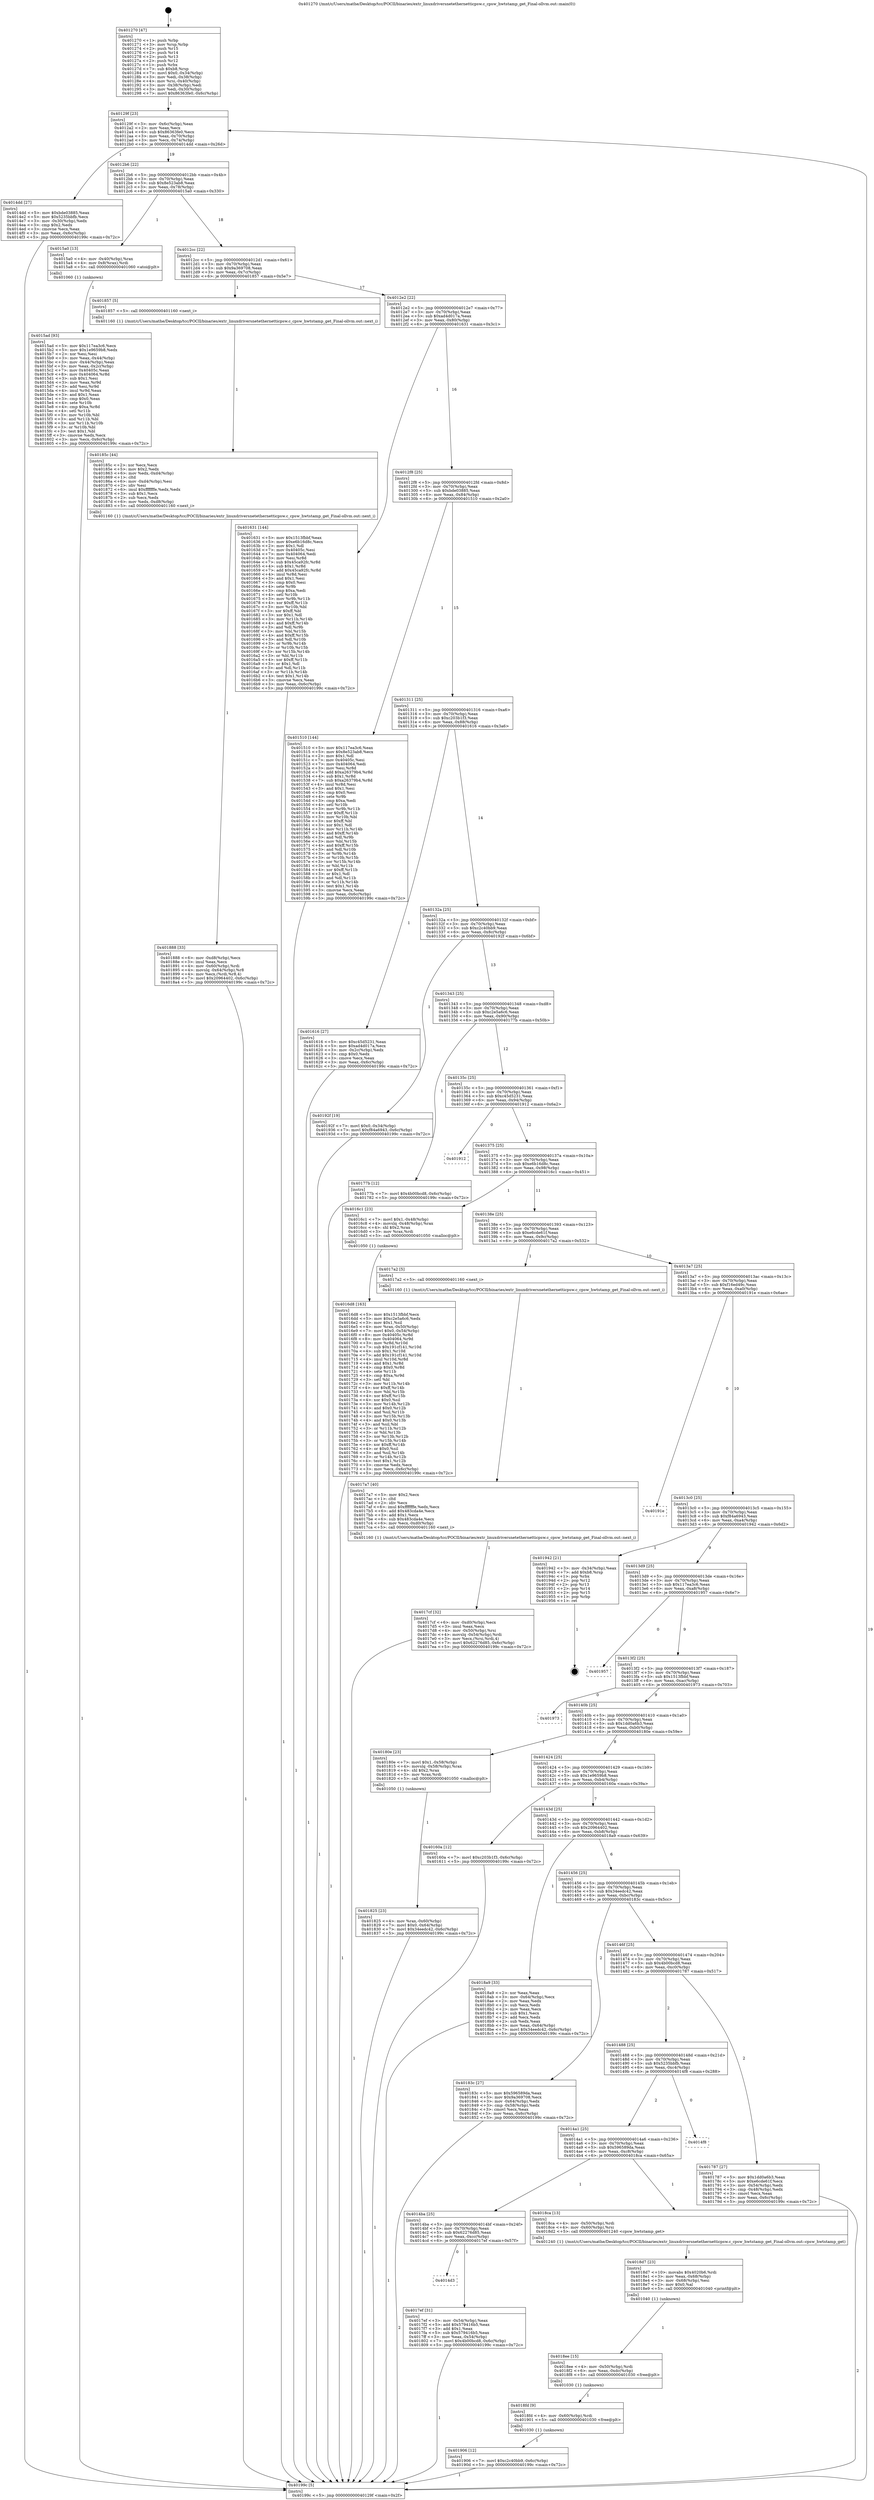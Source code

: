 digraph "0x401270" {
  label = "0x401270 (/mnt/c/Users/mathe/Desktop/tcc/POCII/binaries/extr_linuxdriversnetethernetticpsw.c_cpsw_hwtstamp_get_Final-ollvm.out::main(0))"
  labelloc = "t"
  node[shape=record]

  Entry [label="",width=0.3,height=0.3,shape=circle,fillcolor=black,style=filled]
  "0x40129f" [label="{
     0x40129f [23]\l
     | [instrs]\l
     &nbsp;&nbsp;0x40129f \<+3\>: mov -0x6c(%rbp),%eax\l
     &nbsp;&nbsp;0x4012a2 \<+2\>: mov %eax,%ecx\l
     &nbsp;&nbsp;0x4012a4 \<+6\>: sub $0x86363fe0,%ecx\l
     &nbsp;&nbsp;0x4012aa \<+3\>: mov %eax,-0x70(%rbp)\l
     &nbsp;&nbsp;0x4012ad \<+3\>: mov %ecx,-0x74(%rbp)\l
     &nbsp;&nbsp;0x4012b0 \<+6\>: je 00000000004014dd \<main+0x26d\>\l
  }"]
  "0x4014dd" [label="{
     0x4014dd [27]\l
     | [instrs]\l
     &nbsp;&nbsp;0x4014dd \<+5\>: mov $0xbde03885,%eax\l
     &nbsp;&nbsp;0x4014e2 \<+5\>: mov $0x5235bbfb,%ecx\l
     &nbsp;&nbsp;0x4014e7 \<+3\>: mov -0x30(%rbp),%edx\l
     &nbsp;&nbsp;0x4014ea \<+3\>: cmp $0x2,%edx\l
     &nbsp;&nbsp;0x4014ed \<+3\>: cmovne %ecx,%eax\l
     &nbsp;&nbsp;0x4014f0 \<+3\>: mov %eax,-0x6c(%rbp)\l
     &nbsp;&nbsp;0x4014f3 \<+5\>: jmp 000000000040199c \<main+0x72c\>\l
  }"]
  "0x4012b6" [label="{
     0x4012b6 [22]\l
     | [instrs]\l
     &nbsp;&nbsp;0x4012b6 \<+5\>: jmp 00000000004012bb \<main+0x4b\>\l
     &nbsp;&nbsp;0x4012bb \<+3\>: mov -0x70(%rbp),%eax\l
     &nbsp;&nbsp;0x4012be \<+5\>: sub $0x8e523ab8,%eax\l
     &nbsp;&nbsp;0x4012c3 \<+3\>: mov %eax,-0x78(%rbp)\l
     &nbsp;&nbsp;0x4012c6 \<+6\>: je 00000000004015a0 \<main+0x330\>\l
  }"]
  "0x40199c" [label="{
     0x40199c [5]\l
     | [instrs]\l
     &nbsp;&nbsp;0x40199c \<+5\>: jmp 000000000040129f \<main+0x2f\>\l
  }"]
  "0x401270" [label="{
     0x401270 [47]\l
     | [instrs]\l
     &nbsp;&nbsp;0x401270 \<+1\>: push %rbp\l
     &nbsp;&nbsp;0x401271 \<+3\>: mov %rsp,%rbp\l
     &nbsp;&nbsp;0x401274 \<+2\>: push %r15\l
     &nbsp;&nbsp;0x401276 \<+2\>: push %r14\l
     &nbsp;&nbsp;0x401278 \<+2\>: push %r13\l
     &nbsp;&nbsp;0x40127a \<+2\>: push %r12\l
     &nbsp;&nbsp;0x40127c \<+1\>: push %rbx\l
     &nbsp;&nbsp;0x40127d \<+7\>: sub $0xb8,%rsp\l
     &nbsp;&nbsp;0x401284 \<+7\>: movl $0x0,-0x34(%rbp)\l
     &nbsp;&nbsp;0x40128b \<+3\>: mov %edi,-0x38(%rbp)\l
     &nbsp;&nbsp;0x40128e \<+4\>: mov %rsi,-0x40(%rbp)\l
     &nbsp;&nbsp;0x401292 \<+3\>: mov -0x38(%rbp),%edi\l
     &nbsp;&nbsp;0x401295 \<+3\>: mov %edi,-0x30(%rbp)\l
     &nbsp;&nbsp;0x401298 \<+7\>: movl $0x86363fe0,-0x6c(%rbp)\l
  }"]
  Exit [label="",width=0.3,height=0.3,shape=circle,fillcolor=black,style=filled,peripheries=2]
  "0x4015a0" [label="{
     0x4015a0 [13]\l
     | [instrs]\l
     &nbsp;&nbsp;0x4015a0 \<+4\>: mov -0x40(%rbp),%rax\l
     &nbsp;&nbsp;0x4015a4 \<+4\>: mov 0x8(%rax),%rdi\l
     &nbsp;&nbsp;0x4015a8 \<+5\>: call 0000000000401060 \<atoi@plt\>\l
     | [calls]\l
     &nbsp;&nbsp;0x401060 \{1\} (unknown)\l
  }"]
  "0x4012cc" [label="{
     0x4012cc [22]\l
     | [instrs]\l
     &nbsp;&nbsp;0x4012cc \<+5\>: jmp 00000000004012d1 \<main+0x61\>\l
     &nbsp;&nbsp;0x4012d1 \<+3\>: mov -0x70(%rbp),%eax\l
     &nbsp;&nbsp;0x4012d4 \<+5\>: sub $0x9a369708,%eax\l
     &nbsp;&nbsp;0x4012d9 \<+3\>: mov %eax,-0x7c(%rbp)\l
     &nbsp;&nbsp;0x4012dc \<+6\>: je 0000000000401857 \<main+0x5e7\>\l
  }"]
  "0x401906" [label="{
     0x401906 [12]\l
     | [instrs]\l
     &nbsp;&nbsp;0x401906 \<+7\>: movl $0xc2c40bb9,-0x6c(%rbp)\l
     &nbsp;&nbsp;0x40190d \<+5\>: jmp 000000000040199c \<main+0x72c\>\l
  }"]
  "0x401857" [label="{
     0x401857 [5]\l
     | [instrs]\l
     &nbsp;&nbsp;0x401857 \<+5\>: call 0000000000401160 \<next_i\>\l
     | [calls]\l
     &nbsp;&nbsp;0x401160 \{1\} (/mnt/c/Users/mathe/Desktop/tcc/POCII/binaries/extr_linuxdriversnetethernetticpsw.c_cpsw_hwtstamp_get_Final-ollvm.out::next_i)\l
  }"]
  "0x4012e2" [label="{
     0x4012e2 [22]\l
     | [instrs]\l
     &nbsp;&nbsp;0x4012e2 \<+5\>: jmp 00000000004012e7 \<main+0x77\>\l
     &nbsp;&nbsp;0x4012e7 \<+3\>: mov -0x70(%rbp),%eax\l
     &nbsp;&nbsp;0x4012ea \<+5\>: sub $0xad4d017a,%eax\l
     &nbsp;&nbsp;0x4012ef \<+3\>: mov %eax,-0x80(%rbp)\l
     &nbsp;&nbsp;0x4012f2 \<+6\>: je 0000000000401631 \<main+0x3c1\>\l
  }"]
  "0x4018fd" [label="{
     0x4018fd [9]\l
     | [instrs]\l
     &nbsp;&nbsp;0x4018fd \<+4\>: mov -0x60(%rbp),%rdi\l
     &nbsp;&nbsp;0x401901 \<+5\>: call 0000000000401030 \<free@plt\>\l
     | [calls]\l
     &nbsp;&nbsp;0x401030 \{1\} (unknown)\l
  }"]
  "0x401631" [label="{
     0x401631 [144]\l
     | [instrs]\l
     &nbsp;&nbsp;0x401631 \<+5\>: mov $0x1513fbbf,%eax\l
     &nbsp;&nbsp;0x401636 \<+5\>: mov $0xe6b16d8c,%ecx\l
     &nbsp;&nbsp;0x40163b \<+2\>: mov $0x1,%dl\l
     &nbsp;&nbsp;0x40163d \<+7\>: mov 0x40405c,%esi\l
     &nbsp;&nbsp;0x401644 \<+7\>: mov 0x404064,%edi\l
     &nbsp;&nbsp;0x40164b \<+3\>: mov %esi,%r8d\l
     &nbsp;&nbsp;0x40164e \<+7\>: sub $0x45ca92fc,%r8d\l
     &nbsp;&nbsp;0x401655 \<+4\>: sub $0x1,%r8d\l
     &nbsp;&nbsp;0x401659 \<+7\>: add $0x45ca92fc,%r8d\l
     &nbsp;&nbsp;0x401660 \<+4\>: imul %r8d,%esi\l
     &nbsp;&nbsp;0x401664 \<+3\>: and $0x1,%esi\l
     &nbsp;&nbsp;0x401667 \<+3\>: cmp $0x0,%esi\l
     &nbsp;&nbsp;0x40166a \<+4\>: sete %r9b\l
     &nbsp;&nbsp;0x40166e \<+3\>: cmp $0xa,%edi\l
     &nbsp;&nbsp;0x401671 \<+4\>: setl %r10b\l
     &nbsp;&nbsp;0x401675 \<+3\>: mov %r9b,%r11b\l
     &nbsp;&nbsp;0x401678 \<+4\>: xor $0xff,%r11b\l
     &nbsp;&nbsp;0x40167c \<+3\>: mov %r10b,%bl\l
     &nbsp;&nbsp;0x40167f \<+3\>: xor $0xff,%bl\l
     &nbsp;&nbsp;0x401682 \<+3\>: xor $0x1,%dl\l
     &nbsp;&nbsp;0x401685 \<+3\>: mov %r11b,%r14b\l
     &nbsp;&nbsp;0x401688 \<+4\>: and $0xff,%r14b\l
     &nbsp;&nbsp;0x40168c \<+3\>: and %dl,%r9b\l
     &nbsp;&nbsp;0x40168f \<+3\>: mov %bl,%r15b\l
     &nbsp;&nbsp;0x401692 \<+4\>: and $0xff,%r15b\l
     &nbsp;&nbsp;0x401696 \<+3\>: and %dl,%r10b\l
     &nbsp;&nbsp;0x401699 \<+3\>: or %r9b,%r14b\l
     &nbsp;&nbsp;0x40169c \<+3\>: or %r10b,%r15b\l
     &nbsp;&nbsp;0x40169f \<+3\>: xor %r15b,%r14b\l
     &nbsp;&nbsp;0x4016a2 \<+3\>: or %bl,%r11b\l
     &nbsp;&nbsp;0x4016a5 \<+4\>: xor $0xff,%r11b\l
     &nbsp;&nbsp;0x4016a9 \<+3\>: or $0x1,%dl\l
     &nbsp;&nbsp;0x4016ac \<+3\>: and %dl,%r11b\l
     &nbsp;&nbsp;0x4016af \<+3\>: or %r11b,%r14b\l
     &nbsp;&nbsp;0x4016b2 \<+4\>: test $0x1,%r14b\l
     &nbsp;&nbsp;0x4016b6 \<+3\>: cmovne %ecx,%eax\l
     &nbsp;&nbsp;0x4016b9 \<+3\>: mov %eax,-0x6c(%rbp)\l
     &nbsp;&nbsp;0x4016bc \<+5\>: jmp 000000000040199c \<main+0x72c\>\l
  }"]
  "0x4012f8" [label="{
     0x4012f8 [25]\l
     | [instrs]\l
     &nbsp;&nbsp;0x4012f8 \<+5\>: jmp 00000000004012fd \<main+0x8d\>\l
     &nbsp;&nbsp;0x4012fd \<+3\>: mov -0x70(%rbp),%eax\l
     &nbsp;&nbsp;0x401300 \<+5\>: sub $0xbde03885,%eax\l
     &nbsp;&nbsp;0x401305 \<+6\>: mov %eax,-0x84(%rbp)\l
     &nbsp;&nbsp;0x40130b \<+6\>: je 0000000000401510 \<main+0x2a0\>\l
  }"]
  "0x4018ee" [label="{
     0x4018ee [15]\l
     | [instrs]\l
     &nbsp;&nbsp;0x4018ee \<+4\>: mov -0x50(%rbp),%rdi\l
     &nbsp;&nbsp;0x4018f2 \<+6\>: mov %eax,-0xdc(%rbp)\l
     &nbsp;&nbsp;0x4018f8 \<+5\>: call 0000000000401030 \<free@plt\>\l
     | [calls]\l
     &nbsp;&nbsp;0x401030 \{1\} (unknown)\l
  }"]
  "0x401510" [label="{
     0x401510 [144]\l
     | [instrs]\l
     &nbsp;&nbsp;0x401510 \<+5\>: mov $0x117ea3c6,%eax\l
     &nbsp;&nbsp;0x401515 \<+5\>: mov $0x8e523ab8,%ecx\l
     &nbsp;&nbsp;0x40151a \<+2\>: mov $0x1,%dl\l
     &nbsp;&nbsp;0x40151c \<+7\>: mov 0x40405c,%esi\l
     &nbsp;&nbsp;0x401523 \<+7\>: mov 0x404064,%edi\l
     &nbsp;&nbsp;0x40152a \<+3\>: mov %esi,%r8d\l
     &nbsp;&nbsp;0x40152d \<+7\>: add $0xa26379b4,%r8d\l
     &nbsp;&nbsp;0x401534 \<+4\>: sub $0x1,%r8d\l
     &nbsp;&nbsp;0x401538 \<+7\>: sub $0xa26379b4,%r8d\l
     &nbsp;&nbsp;0x40153f \<+4\>: imul %r8d,%esi\l
     &nbsp;&nbsp;0x401543 \<+3\>: and $0x1,%esi\l
     &nbsp;&nbsp;0x401546 \<+3\>: cmp $0x0,%esi\l
     &nbsp;&nbsp;0x401549 \<+4\>: sete %r9b\l
     &nbsp;&nbsp;0x40154d \<+3\>: cmp $0xa,%edi\l
     &nbsp;&nbsp;0x401550 \<+4\>: setl %r10b\l
     &nbsp;&nbsp;0x401554 \<+3\>: mov %r9b,%r11b\l
     &nbsp;&nbsp;0x401557 \<+4\>: xor $0xff,%r11b\l
     &nbsp;&nbsp;0x40155b \<+3\>: mov %r10b,%bl\l
     &nbsp;&nbsp;0x40155e \<+3\>: xor $0xff,%bl\l
     &nbsp;&nbsp;0x401561 \<+3\>: xor $0x1,%dl\l
     &nbsp;&nbsp;0x401564 \<+3\>: mov %r11b,%r14b\l
     &nbsp;&nbsp;0x401567 \<+4\>: and $0xff,%r14b\l
     &nbsp;&nbsp;0x40156b \<+3\>: and %dl,%r9b\l
     &nbsp;&nbsp;0x40156e \<+3\>: mov %bl,%r15b\l
     &nbsp;&nbsp;0x401571 \<+4\>: and $0xff,%r15b\l
     &nbsp;&nbsp;0x401575 \<+3\>: and %dl,%r10b\l
     &nbsp;&nbsp;0x401578 \<+3\>: or %r9b,%r14b\l
     &nbsp;&nbsp;0x40157b \<+3\>: or %r10b,%r15b\l
     &nbsp;&nbsp;0x40157e \<+3\>: xor %r15b,%r14b\l
     &nbsp;&nbsp;0x401581 \<+3\>: or %bl,%r11b\l
     &nbsp;&nbsp;0x401584 \<+4\>: xor $0xff,%r11b\l
     &nbsp;&nbsp;0x401588 \<+3\>: or $0x1,%dl\l
     &nbsp;&nbsp;0x40158b \<+3\>: and %dl,%r11b\l
     &nbsp;&nbsp;0x40158e \<+3\>: or %r11b,%r14b\l
     &nbsp;&nbsp;0x401591 \<+4\>: test $0x1,%r14b\l
     &nbsp;&nbsp;0x401595 \<+3\>: cmovne %ecx,%eax\l
     &nbsp;&nbsp;0x401598 \<+3\>: mov %eax,-0x6c(%rbp)\l
     &nbsp;&nbsp;0x40159b \<+5\>: jmp 000000000040199c \<main+0x72c\>\l
  }"]
  "0x401311" [label="{
     0x401311 [25]\l
     | [instrs]\l
     &nbsp;&nbsp;0x401311 \<+5\>: jmp 0000000000401316 \<main+0xa6\>\l
     &nbsp;&nbsp;0x401316 \<+3\>: mov -0x70(%rbp),%eax\l
     &nbsp;&nbsp;0x401319 \<+5\>: sub $0xc203b1f3,%eax\l
     &nbsp;&nbsp;0x40131e \<+6\>: mov %eax,-0x88(%rbp)\l
     &nbsp;&nbsp;0x401324 \<+6\>: je 0000000000401616 \<main+0x3a6\>\l
  }"]
  "0x4015ad" [label="{
     0x4015ad [93]\l
     | [instrs]\l
     &nbsp;&nbsp;0x4015ad \<+5\>: mov $0x117ea3c6,%ecx\l
     &nbsp;&nbsp;0x4015b2 \<+5\>: mov $0x1e9659b8,%edx\l
     &nbsp;&nbsp;0x4015b7 \<+2\>: xor %esi,%esi\l
     &nbsp;&nbsp;0x4015b9 \<+3\>: mov %eax,-0x44(%rbp)\l
     &nbsp;&nbsp;0x4015bc \<+3\>: mov -0x44(%rbp),%eax\l
     &nbsp;&nbsp;0x4015bf \<+3\>: mov %eax,-0x2c(%rbp)\l
     &nbsp;&nbsp;0x4015c2 \<+7\>: mov 0x40405c,%eax\l
     &nbsp;&nbsp;0x4015c9 \<+8\>: mov 0x404064,%r8d\l
     &nbsp;&nbsp;0x4015d1 \<+3\>: sub $0x1,%esi\l
     &nbsp;&nbsp;0x4015d4 \<+3\>: mov %eax,%r9d\l
     &nbsp;&nbsp;0x4015d7 \<+3\>: add %esi,%r9d\l
     &nbsp;&nbsp;0x4015da \<+4\>: imul %r9d,%eax\l
     &nbsp;&nbsp;0x4015de \<+3\>: and $0x1,%eax\l
     &nbsp;&nbsp;0x4015e1 \<+3\>: cmp $0x0,%eax\l
     &nbsp;&nbsp;0x4015e4 \<+4\>: sete %r10b\l
     &nbsp;&nbsp;0x4015e8 \<+4\>: cmp $0xa,%r8d\l
     &nbsp;&nbsp;0x4015ec \<+4\>: setl %r11b\l
     &nbsp;&nbsp;0x4015f0 \<+3\>: mov %r10b,%bl\l
     &nbsp;&nbsp;0x4015f3 \<+3\>: and %r11b,%bl\l
     &nbsp;&nbsp;0x4015f6 \<+3\>: xor %r11b,%r10b\l
     &nbsp;&nbsp;0x4015f9 \<+3\>: or %r10b,%bl\l
     &nbsp;&nbsp;0x4015fc \<+3\>: test $0x1,%bl\l
     &nbsp;&nbsp;0x4015ff \<+3\>: cmovne %edx,%ecx\l
     &nbsp;&nbsp;0x401602 \<+3\>: mov %ecx,-0x6c(%rbp)\l
     &nbsp;&nbsp;0x401605 \<+5\>: jmp 000000000040199c \<main+0x72c\>\l
  }"]
  "0x4018d7" [label="{
     0x4018d7 [23]\l
     | [instrs]\l
     &nbsp;&nbsp;0x4018d7 \<+10\>: movabs $0x4020b6,%rdi\l
     &nbsp;&nbsp;0x4018e1 \<+3\>: mov %eax,-0x68(%rbp)\l
     &nbsp;&nbsp;0x4018e4 \<+3\>: mov -0x68(%rbp),%esi\l
     &nbsp;&nbsp;0x4018e7 \<+2\>: mov $0x0,%al\l
     &nbsp;&nbsp;0x4018e9 \<+5\>: call 0000000000401040 \<printf@plt\>\l
     | [calls]\l
     &nbsp;&nbsp;0x401040 \{1\} (unknown)\l
  }"]
  "0x401616" [label="{
     0x401616 [27]\l
     | [instrs]\l
     &nbsp;&nbsp;0x401616 \<+5\>: mov $0xc45d5231,%eax\l
     &nbsp;&nbsp;0x40161b \<+5\>: mov $0xad4d017a,%ecx\l
     &nbsp;&nbsp;0x401620 \<+3\>: mov -0x2c(%rbp),%edx\l
     &nbsp;&nbsp;0x401623 \<+3\>: cmp $0x0,%edx\l
     &nbsp;&nbsp;0x401626 \<+3\>: cmove %ecx,%eax\l
     &nbsp;&nbsp;0x401629 \<+3\>: mov %eax,-0x6c(%rbp)\l
     &nbsp;&nbsp;0x40162c \<+5\>: jmp 000000000040199c \<main+0x72c\>\l
  }"]
  "0x40132a" [label="{
     0x40132a [25]\l
     | [instrs]\l
     &nbsp;&nbsp;0x40132a \<+5\>: jmp 000000000040132f \<main+0xbf\>\l
     &nbsp;&nbsp;0x40132f \<+3\>: mov -0x70(%rbp),%eax\l
     &nbsp;&nbsp;0x401332 \<+5\>: sub $0xc2c40bb9,%eax\l
     &nbsp;&nbsp;0x401337 \<+6\>: mov %eax,-0x8c(%rbp)\l
     &nbsp;&nbsp;0x40133d \<+6\>: je 000000000040192f \<main+0x6bf\>\l
  }"]
  "0x401888" [label="{
     0x401888 [33]\l
     | [instrs]\l
     &nbsp;&nbsp;0x401888 \<+6\>: mov -0xd8(%rbp),%ecx\l
     &nbsp;&nbsp;0x40188e \<+3\>: imul %eax,%ecx\l
     &nbsp;&nbsp;0x401891 \<+4\>: mov -0x60(%rbp),%rdi\l
     &nbsp;&nbsp;0x401895 \<+4\>: movslq -0x64(%rbp),%r8\l
     &nbsp;&nbsp;0x401899 \<+4\>: mov %ecx,(%rdi,%r8,4)\l
     &nbsp;&nbsp;0x40189d \<+7\>: movl $0x20964402,-0x6c(%rbp)\l
     &nbsp;&nbsp;0x4018a4 \<+5\>: jmp 000000000040199c \<main+0x72c\>\l
  }"]
  "0x40192f" [label="{
     0x40192f [19]\l
     | [instrs]\l
     &nbsp;&nbsp;0x40192f \<+7\>: movl $0x0,-0x34(%rbp)\l
     &nbsp;&nbsp;0x401936 \<+7\>: movl $0xf84a6943,-0x6c(%rbp)\l
     &nbsp;&nbsp;0x40193d \<+5\>: jmp 000000000040199c \<main+0x72c\>\l
  }"]
  "0x401343" [label="{
     0x401343 [25]\l
     | [instrs]\l
     &nbsp;&nbsp;0x401343 \<+5\>: jmp 0000000000401348 \<main+0xd8\>\l
     &nbsp;&nbsp;0x401348 \<+3\>: mov -0x70(%rbp),%eax\l
     &nbsp;&nbsp;0x40134b \<+5\>: sub $0xc2e5a6c6,%eax\l
     &nbsp;&nbsp;0x401350 \<+6\>: mov %eax,-0x90(%rbp)\l
     &nbsp;&nbsp;0x401356 \<+6\>: je 000000000040177b \<main+0x50b\>\l
  }"]
  "0x40185c" [label="{
     0x40185c [44]\l
     | [instrs]\l
     &nbsp;&nbsp;0x40185c \<+2\>: xor %ecx,%ecx\l
     &nbsp;&nbsp;0x40185e \<+5\>: mov $0x2,%edx\l
     &nbsp;&nbsp;0x401863 \<+6\>: mov %edx,-0xd4(%rbp)\l
     &nbsp;&nbsp;0x401869 \<+1\>: cltd\l
     &nbsp;&nbsp;0x40186a \<+6\>: mov -0xd4(%rbp),%esi\l
     &nbsp;&nbsp;0x401870 \<+2\>: idiv %esi\l
     &nbsp;&nbsp;0x401872 \<+6\>: imul $0xfffffffe,%edx,%edx\l
     &nbsp;&nbsp;0x401878 \<+3\>: sub $0x1,%ecx\l
     &nbsp;&nbsp;0x40187b \<+2\>: sub %ecx,%edx\l
     &nbsp;&nbsp;0x40187d \<+6\>: mov %edx,-0xd8(%rbp)\l
     &nbsp;&nbsp;0x401883 \<+5\>: call 0000000000401160 \<next_i\>\l
     | [calls]\l
     &nbsp;&nbsp;0x401160 \{1\} (/mnt/c/Users/mathe/Desktop/tcc/POCII/binaries/extr_linuxdriversnetethernetticpsw.c_cpsw_hwtstamp_get_Final-ollvm.out::next_i)\l
  }"]
  "0x40177b" [label="{
     0x40177b [12]\l
     | [instrs]\l
     &nbsp;&nbsp;0x40177b \<+7\>: movl $0x4b00bcd8,-0x6c(%rbp)\l
     &nbsp;&nbsp;0x401782 \<+5\>: jmp 000000000040199c \<main+0x72c\>\l
  }"]
  "0x40135c" [label="{
     0x40135c [25]\l
     | [instrs]\l
     &nbsp;&nbsp;0x40135c \<+5\>: jmp 0000000000401361 \<main+0xf1\>\l
     &nbsp;&nbsp;0x401361 \<+3\>: mov -0x70(%rbp),%eax\l
     &nbsp;&nbsp;0x401364 \<+5\>: sub $0xc45d5231,%eax\l
     &nbsp;&nbsp;0x401369 \<+6\>: mov %eax,-0x94(%rbp)\l
     &nbsp;&nbsp;0x40136f \<+6\>: je 0000000000401912 \<main+0x6a2\>\l
  }"]
  "0x401825" [label="{
     0x401825 [23]\l
     | [instrs]\l
     &nbsp;&nbsp;0x401825 \<+4\>: mov %rax,-0x60(%rbp)\l
     &nbsp;&nbsp;0x401829 \<+7\>: movl $0x0,-0x64(%rbp)\l
     &nbsp;&nbsp;0x401830 \<+7\>: movl $0x34eedc42,-0x6c(%rbp)\l
     &nbsp;&nbsp;0x401837 \<+5\>: jmp 000000000040199c \<main+0x72c\>\l
  }"]
  "0x401912" [label="{
     0x401912\l
  }", style=dashed]
  "0x401375" [label="{
     0x401375 [25]\l
     | [instrs]\l
     &nbsp;&nbsp;0x401375 \<+5\>: jmp 000000000040137a \<main+0x10a\>\l
     &nbsp;&nbsp;0x40137a \<+3\>: mov -0x70(%rbp),%eax\l
     &nbsp;&nbsp;0x40137d \<+5\>: sub $0xe6b16d8c,%eax\l
     &nbsp;&nbsp;0x401382 \<+6\>: mov %eax,-0x98(%rbp)\l
     &nbsp;&nbsp;0x401388 \<+6\>: je 00000000004016c1 \<main+0x451\>\l
  }"]
  "0x4014d3" [label="{
     0x4014d3\l
  }", style=dashed]
  "0x4016c1" [label="{
     0x4016c1 [23]\l
     | [instrs]\l
     &nbsp;&nbsp;0x4016c1 \<+7\>: movl $0x1,-0x48(%rbp)\l
     &nbsp;&nbsp;0x4016c8 \<+4\>: movslq -0x48(%rbp),%rax\l
     &nbsp;&nbsp;0x4016cc \<+4\>: shl $0x2,%rax\l
     &nbsp;&nbsp;0x4016d0 \<+3\>: mov %rax,%rdi\l
     &nbsp;&nbsp;0x4016d3 \<+5\>: call 0000000000401050 \<malloc@plt\>\l
     | [calls]\l
     &nbsp;&nbsp;0x401050 \{1\} (unknown)\l
  }"]
  "0x40138e" [label="{
     0x40138e [25]\l
     | [instrs]\l
     &nbsp;&nbsp;0x40138e \<+5\>: jmp 0000000000401393 \<main+0x123\>\l
     &nbsp;&nbsp;0x401393 \<+3\>: mov -0x70(%rbp),%eax\l
     &nbsp;&nbsp;0x401396 \<+5\>: sub $0xe6cde61f,%eax\l
     &nbsp;&nbsp;0x40139b \<+6\>: mov %eax,-0x9c(%rbp)\l
     &nbsp;&nbsp;0x4013a1 \<+6\>: je 00000000004017a2 \<main+0x532\>\l
  }"]
  "0x4017ef" [label="{
     0x4017ef [31]\l
     | [instrs]\l
     &nbsp;&nbsp;0x4017ef \<+3\>: mov -0x54(%rbp),%eax\l
     &nbsp;&nbsp;0x4017f2 \<+5\>: add $0x579416b5,%eax\l
     &nbsp;&nbsp;0x4017f7 \<+3\>: add $0x1,%eax\l
     &nbsp;&nbsp;0x4017fa \<+5\>: sub $0x579416b5,%eax\l
     &nbsp;&nbsp;0x4017ff \<+3\>: mov %eax,-0x54(%rbp)\l
     &nbsp;&nbsp;0x401802 \<+7\>: movl $0x4b00bcd8,-0x6c(%rbp)\l
     &nbsp;&nbsp;0x401809 \<+5\>: jmp 000000000040199c \<main+0x72c\>\l
  }"]
  "0x4017a2" [label="{
     0x4017a2 [5]\l
     | [instrs]\l
     &nbsp;&nbsp;0x4017a2 \<+5\>: call 0000000000401160 \<next_i\>\l
     | [calls]\l
     &nbsp;&nbsp;0x401160 \{1\} (/mnt/c/Users/mathe/Desktop/tcc/POCII/binaries/extr_linuxdriversnetethernetticpsw.c_cpsw_hwtstamp_get_Final-ollvm.out::next_i)\l
  }"]
  "0x4013a7" [label="{
     0x4013a7 [25]\l
     | [instrs]\l
     &nbsp;&nbsp;0x4013a7 \<+5\>: jmp 00000000004013ac \<main+0x13c\>\l
     &nbsp;&nbsp;0x4013ac \<+3\>: mov -0x70(%rbp),%eax\l
     &nbsp;&nbsp;0x4013af \<+5\>: sub $0xf16ed49c,%eax\l
     &nbsp;&nbsp;0x4013b4 \<+6\>: mov %eax,-0xa0(%rbp)\l
     &nbsp;&nbsp;0x4013ba \<+6\>: je 000000000040191e \<main+0x6ae\>\l
  }"]
  "0x4014ba" [label="{
     0x4014ba [25]\l
     | [instrs]\l
     &nbsp;&nbsp;0x4014ba \<+5\>: jmp 00000000004014bf \<main+0x24f\>\l
     &nbsp;&nbsp;0x4014bf \<+3\>: mov -0x70(%rbp),%eax\l
     &nbsp;&nbsp;0x4014c2 \<+5\>: sub $0x62276d85,%eax\l
     &nbsp;&nbsp;0x4014c7 \<+6\>: mov %eax,-0xcc(%rbp)\l
     &nbsp;&nbsp;0x4014cd \<+6\>: je 00000000004017ef \<main+0x57f\>\l
  }"]
  "0x40191e" [label="{
     0x40191e\l
  }", style=dashed]
  "0x4013c0" [label="{
     0x4013c0 [25]\l
     | [instrs]\l
     &nbsp;&nbsp;0x4013c0 \<+5\>: jmp 00000000004013c5 \<main+0x155\>\l
     &nbsp;&nbsp;0x4013c5 \<+3\>: mov -0x70(%rbp),%eax\l
     &nbsp;&nbsp;0x4013c8 \<+5\>: sub $0xf84a6943,%eax\l
     &nbsp;&nbsp;0x4013cd \<+6\>: mov %eax,-0xa4(%rbp)\l
     &nbsp;&nbsp;0x4013d3 \<+6\>: je 0000000000401942 \<main+0x6d2\>\l
  }"]
  "0x4018ca" [label="{
     0x4018ca [13]\l
     | [instrs]\l
     &nbsp;&nbsp;0x4018ca \<+4\>: mov -0x50(%rbp),%rdi\l
     &nbsp;&nbsp;0x4018ce \<+4\>: mov -0x60(%rbp),%rsi\l
     &nbsp;&nbsp;0x4018d2 \<+5\>: call 0000000000401240 \<cpsw_hwtstamp_get\>\l
     | [calls]\l
     &nbsp;&nbsp;0x401240 \{1\} (/mnt/c/Users/mathe/Desktop/tcc/POCII/binaries/extr_linuxdriversnetethernetticpsw.c_cpsw_hwtstamp_get_Final-ollvm.out::cpsw_hwtstamp_get)\l
  }"]
  "0x401942" [label="{
     0x401942 [21]\l
     | [instrs]\l
     &nbsp;&nbsp;0x401942 \<+3\>: mov -0x34(%rbp),%eax\l
     &nbsp;&nbsp;0x401945 \<+7\>: add $0xb8,%rsp\l
     &nbsp;&nbsp;0x40194c \<+1\>: pop %rbx\l
     &nbsp;&nbsp;0x40194d \<+2\>: pop %r12\l
     &nbsp;&nbsp;0x40194f \<+2\>: pop %r13\l
     &nbsp;&nbsp;0x401951 \<+2\>: pop %r14\l
     &nbsp;&nbsp;0x401953 \<+2\>: pop %r15\l
     &nbsp;&nbsp;0x401955 \<+1\>: pop %rbp\l
     &nbsp;&nbsp;0x401956 \<+1\>: ret\l
  }"]
  "0x4013d9" [label="{
     0x4013d9 [25]\l
     | [instrs]\l
     &nbsp;&nbsp;0x4013d9 \<+5\>: jmp 00000000004013de \<main+0x16e\>\l
     &nbsp;&nbsp;0x4013de \<+3\>: mov -0x70(%rbp),%eax\l
     &nbsp;&nbsp;0x4013e1 \<+5\>: sub $0x117ea3c6,%eax\l
     &nbsp;&nbsp;0x4013e6 \<+6\>: mov %eax,-0xa8(%rbp)\l
     &nbsp;&nbsp;0x4013ec \<+6\>: je 0000000000401957 \<main+0x6e7\>\l
  }"]
  "0x4014a1" [label="{
     0x4014a1 [25]\l
     | [instrs]\l
     &nbsp;&nbsp;0x4014a1 \<+5\>: jmp 00000000004014a6 \<main+0x236\>\l
     &nbsp;&nbsp;0x4014a6 \<+3\>: mov -0x70(%rbp),%eax\l
     &nbsp;&nbsp;0x4014a9 \<+5\>: sub $0x596589da,%eax\l
     &nbsp;&nbsp;0x4014ae \<+6\>: mov %eax,-0xc8(%rbp)\l
     &nbsp;&nbsp;0x4014b4 \<+6\>: je 00000000004018ca \<main+0x65a\>\l
  }"]
  "0x401957" [label="{
     0x401957\l
  }", style=dashed]
  "0x4013f2" [label="{
     0x4013f2 [25]\l
     | [instrs]\l
     &nbsp;&nbsp;0x4013f2 \<+5\>: jmp 00000000004013f7 \<main+0x187\>\l
     &nbsp;&nbsp;0x4013f7 \<+3\>: mov -0x70(%rbp),%eax\l
     &nbsp;&nbsp;0x4013fa \<+5\>: sub $0x1513fbbf,%eax\l
     &nbsp;&nbsp;0x4013ff \<+6\>: mov %eax,-0xac(%rbp)\l
     &nbsp;&nbsp;0x401405 \<+6\>: je 0000000000401973 \<main+0x703\>\l
  }"]
  "0x4014f8" [label="{
     0x4014f8\l
  }", style=dashed]
  "0x401973" [label="{
     0x401973\l
  }", style=dashed]
  "0x40140b" [label="{
     0x40140b [25]\l
     | [instrs]\l
     &nbsp;&nbsp;0x40140b \<+5\>: jmp 0000000000401410 \<main+0x1a0\>\l
     &nbsp;&nbsp;0x401410 \<+3\>: mov -0x70(%rbp),%eax\l
     &nbsp;&nbsp;0x401413 \<+5\>: sub $0x1dd0a6b3,%eax\l
     &nbsp;&nbsp;0x401418 \<+6\>: mov %eax,-0xb0(%rbp)\l
     &nbsp;&nbsp;0x40141e \<+6\>: je 000000000040180e \<main+0x59e\>\l
  }"]
  "0x4017cf" [label="{
     0x4017cf [32]\l
     | [instrs]\l
     &nbsp;&nbsp;0x4017cf \<+6\>: mov -0xd0(%rbp),%ecx\l
     &nbsp;&nbsp;0x4017d5 \<+3\>: imul %eax,%ecx\l
     &nbsp;&nbsp;0x4017d8 \<+4\>: mov -0x50(%rbp),%rsi\l
     &nbsp;&nbsp;0x4017dc \<+4\>: movslq -0x54(%rbp),%rdi\l
     &nbsp;&nbsp;0x4017e0 \<+3\>: mov %ecx,(%rsi,%rdi,4)\l
     &nbsp;&nbsp;0x4017e3 \<+7\>: movl $0x62276d85,-0x6c(%rbp)\l
     &nbsp;&nbsp;0x4017ea \<+5\>: jmp 000000000040199c \<main+0x72c\>\l
  }"]
  "0x40180e" [label="{
     0x40180e [23]\l
     | [instrs]\l
     &nbsp;&nbsp;0x40180e \<+7\>: movl $0x1,-0x58(%rbp)\l
     &nbsp;&nbsp;0x401815 \<+4\>: movslq -0x58(%rbp),%rax\l
     &nbsp;&nbsp;0x401819 \<+4\>: shl $0x2,%rax\l
     &nbsp;&nbsp;0x40181d \<+3\>: mov %rax,%rdi\l
     &nbsp;&nbsp;0x401820 \<+5\>: call 0000000000401050 \<malloc@plt\>\l
     | [calls]\l
     &nbsp;&nbsp;0x401050 \{1\} (unknown)\l
  }"]
  "0x401424" [label="{
     0x401424 [25]\l
     | [instrs]\l
     &nbsp;&nbsp;0x401424 \<+5\>: jmp 0000000000401429 \<main+0x1b9\>\l
     &nbsp;&nbsp;0x401429 \<+3\>: mov -0x70(%rbp),%eax\l
     &nbsp;&nbsp;0x40142c \<+5\>: sub $0x1e9659b8,%eax\l
     &nbsp;&nbsp;0x401431 \<+6\>: mov %eax,-0xb4(%rbp)\l
     &nbsp;&nbsp;0x401437 \<+6\>: je 000000000040160a \<main+0x39a\>\l
  }"]
  "0x4017a7" [label="{
     0x4017a7 [40]\l
     | [instrs]\l
     &nbsp;&nbsp;0x4017a7 \<+5\>: mov $0x2,%ecx\l
     &nbsp;&nbsp;0x4017ac \<+1\>: cltd\l
     &nbsp;&nbsp;0x4017ad \<+2\>: idiv %ecx\l
     &nbsp;&nbsp;0x4017af \<+6\>: imul $0xfffffffe,%edx,%ecx\l
     &nbsp;&nbsp;0x4017b5 \<+6\>: add $0x483cda4e,%ecx\l
     &nbsp;&nbsp;0x4017bb \<+3\>: add $0x1,%ecx\l
     &nbsp;&nbsp;0x4017be \<+6\>: sub $0x483cda4e,%ecx\l
     &nbsp;&nbsp;0x4017c4 \<+6\>: mov %ecx,-0xd0(%rbp)\l
     &nbsp;&nbsp;0x4017ca \<+5\>: call 0000000000401160 \<next_i\>\l
     | [calls]\l
     &nbsp;&nbsp;0x401160 \{1\} (/mnt/c/Users/mathe/Desktop/tcc/POCII/binaries/extr_linuxdriversnetethernetticpsw.c_cpsw_hwtstamp_get_Final-ollvm.out::next_i)\l
  }"]
  "0x40160a" [label="{
     0x40160a [12]\l
     | [instrs]\l
     &nbsp;&nbsp;0x40160a \<+7\>: movl $0xc203b1f3,-0x6c(%rbp)\l
     &nbsp;&nbsp;0x401611 \<+5\>: jmp 000000000040199c \<main+0x72c\>\l
  }"]
  "0x40143d" [label="{
     0x40143d [25]\l
     | [instrs]\l
     &nbsp;&nbsp;0x40143d \<+5\>: jmp 0000000000401442 \<main+0x1d2\>\l
     &nbsp;&nbsp;0x401442 \<+3\>: mov -0x70(%rbp),%eax\l
     &nbsp;&nbsp;0x401445 \<+5\>: sub $0x20964402,%eax\l
     &nbsp;&nbsp;0x40144a \<+6\>: mov %eax,-0xb8(%rbp)\l
     &nbsp;&nbsp;0x401450 \<+6\>: je 00000000004018a9 \<main+0x639\>\l
  }"]
  "0x4016d8" [label="{
     0x4016d8 [163]\l
     | [instrs]\l
     &nbsp;&nbsp;0x4016d8 \<+5\>: mov $0x1513fbbf,%ecx\l
     &nbsp;&nbsp;0x4016dd \<+5\>: mov $0xc2e5a6c6,%edx\l
     &nbsp;&nbsp;0x4016e2 \<+3\>: mov $0x1,%sil\l
     &nbsp;&nbsp;0x4016e5 \<+4\>: mov %rax,-0x50(%rbp)\l
     &nbsp;&nbsp;0x4016e9 \<+7\>: movl $0x0,-0x54(%rbp)\l
     &nbsp;&nbsp;0x4016f0 \<+8\>: mov 0x40405c,%r8d\l
     &nbsp;&nbsp;0x4016f8 \<+8\>: mov 0x404064,%r9d\l
     &nbsp;&nbsp;0x401700 \<+3\>: mov %r8d,%r10d\l
     &nbsp;&nbsp;0x401703 \<+7\>: sub $0x191cf141,%r10d\l
     &nbsp;&nbsp;0x40170a \<+4\>: sub $0x1,%r10d\l
     &nbsp;&nbsp;0x40170e \<+7\>: add $0x191cf141,%r10d\l
     &nbsp;&nbsp;0x401715 \<+4\>: imul %r10d,%r8d\l
     &nbsp;&nbsp;0x401719 \<+4\>: and $0x1,%r8d\l
     &nbsp;&nbsp;0x40171d \<+4\>: cmp $0x0,%r8d\l
     &nbsp;&nbsp;0x401721 \<+4\>: sete %r11b\l
     &nbsp;&nbsp;0x401725 \<+4\>: cmp $0xa,%r9d\l
     &nbsp;&nbsp;0x401729 \<+3\>: setl %bl\l
     &nbsp;&nbsp;0x40172c \<+3\>: mov %r11b,%r14b\l
     &nbsp;&nbsp;0x40172f \<+4\>: xor $0xff,%r14b\l
     &nbsp;&nbsp;0x401733 \<+3\>: mov %bl,%r15b\l
     &nbsp;&nbsp;0x401736 \<+4\>: xor $0xff,%r15b\l
     &nbsp;&nbsp;0x40173a \<+4\>: xor $0x0,%sil\l
     &nbsp;&nbsp;0x40173e \<+3\>: mov %r14b,%r12b\l
     &nbsp;&nbsp;0x401741 \<+4\>: and $0x0,%r12b\l
     &nbsp;&nbsp;0x401745 \<+3\>: and %sil,%r11b\l
     &nbsp;&nbsp;0x401748 \<+3\>: mov %r15b,%r13b\l
     &nbsp;&nbsp;0x40174b \<+4\>: and $0x0,%r13b\l
     &nbsp;&nbsp;0x40174f \<+3\>: and %sil,%bl\l
     &nbsp;&nbsp;0x401752 \<+3\>: or %r11b,%r12b\l
     &nbsp;&nbsp;0x401755 \<+3\>: or %bl,%r13b\l
     &nbsp;&nbsp;0x401758 \<+3\>: xor %r13b,%r12b\l
     &nbsp;&nbsp;0x40175b \<+3\>: or %r15b,%r14b\l
     &nbsp;&nbsp;0x40175e \<+4\>: xor $0xff,%r14b\l
     &nbsp;&nbsp;0x401762 \<+4\>: or $0x0,%sil\l
     &nbsp;&nbsp;0x401766 \<+3\>: and %sil,%r14b\l
     &nbsp;&nbsp;0x401769 \<+3\>: or %r14b,%r12b\l
     &nbsp;&nbsp;0x40176c \<+4\>: test $0x1,%r12b\l
     &nbsp;&nbsp;0x401770 \<+3\>: cmovne %edx,%ecx\l
     &nbsp;&nbsp;0x401773 \<+3\>: mov %ecx,-0x6c(%rbp)\l
     &nbsp;&nbsp;0x401776 \<+5\>: jmp 000000000040199c \<main+0x72c\>\l
  }"]
  "0x401488" [label="{
     0x401488 [25]\l
     | [instrs]\l
     &nbsp;&nbsp;0x401488 \<+5\>: jmp 000000000040148d \<main+0x21d\>\l
     &nbsp;&nbsp;0x40148d \<+3\>: mov -0x70(%rbp),%eax\l
     &nbsp;&nbsp;0x401490 \<+5\>: sub $0x5235bbfb,%eax\l
     &nbsp;&nbsp;0x401495 \<+6\>: mov %eax,-0xc4(%rbp)\l
     &nbsp;&nbsp;0x40149b \<+6\>: je 00000000004014f8 \<main+0x288\>\l
  }"]
  "0x4018a9" [label="{
     0x4018a9 [33]\l
     | [instrs]\l
     &nbsp;&nbsp;0x4018a9 \<+2\>: xor %eax,%eax\l
     &nbsp;&nbsp;0x4018ab \<+3\>: mov -0x64(%rbp),%ecx\l
     &nbsp;&nbsp;0x4018ae \<+2\>: mov %eax,%edx\l
     &nbsp;&nbsp;0x4018b0 \<+2\>: sub %ecx,%edx\l
     &nbsp;&nbsp;0x4018b2 \<+2\>: mov %eax,%ecx\l
     &nbsp;&nbsp;0x4018b4 \<+3\>: sub $0x1,%ecx\l
     &nbsp;&nbsp;0x4018b7 \<+2\>: add %ecx,%edx\l
     &nbsp;&nbsp;0x4018b9 \<+2\>: sub %edx,%eax\l
     &nbsp;&nbsp;0x4018bb \<+3\>: mov %eax,-0x64(%rbp)\l
     &nbsp;&nbsp;0x4018be \<+7\>: movl $0x34eedc42,-0x6c(%rbp)\l
     &nbsp;&nbsp;0x4018c5 \<+5\>: jmp 000000000040199c \<main+0x72c\>\l
  }"]
  "0x401456" [label="{
     0x401456 [25]\l
     | [instrs]\l
     &nbsp;&nbsp;0x401456 \<+5\>: jmp 000000000040145b \<main+0x1eb\>\l
     &nbsp;&nbsp;0x40145b \<+3\>: mov -0x70(%rbp),%eax\l
     &nbsp;&nbsp;0x40145e \<+5\>: sub $0x34eedc42,%eax\l
     &nbsp;&nbsp;0x401463 \<+6\>: mov %eax,-0xbc(%rbp)\l
     &nbsp;&nbsp;0x401469 \<+6\>: je 000000000040183c \<main+0x5cc\>\l
  }"]
  "0x401787" [label="{
     0x401787 [27]\l
     | [instrs]\l
     &nbsp;&nbsp;0x401787 \<+5\>: mov $0x1dd0a6b3,%eax\l
     &nbsp;&nbsp;0x40178c \<+5\>: mov $0xe6cde61f,%ecx\l
     &nbsp;&nbsp;0x401791 \<+3\>: mov -0x54(%rbp),%edx\l
     &nbsp;&nbsp;0x401794 \<+3\>: cmp -0x48(%rbp),%edx\l
     &nbsp;&nbsp;0x401797 \<+3\>: cmovl %ecx,%eax\l
     &nbsp;&nbsp;0x40179a \<+3\>: mov %eax,-0x6c(%rbp)\l
     &nbsp;&nbsp;0x40179d \<+5\>: jmp 000000000040199c \<main+0x72c\>\l
  }"]
  "0x40183c" [label="{
     0x40183c [27]\l
     | [instrs]\l
     &nbsp;&nbsp;0x40183c \<+5\>: mov $0x596589da,%eax\l
     &nbsp;&nbsp;0x401841 \<+5\>: mov $0x9a369708,%ecx\l
     &nbsp;&nbsp;0x401846 \<+3\>: mov -0x64(%rbp),%edx\l
     &nbsp;&nbsp;0x401849 \<+3\>: cmp -0x58(%rbp),%edx\l
     &nbsp;&nbsp;0x40184c \<+3\>: cmovl %ecx,%eax\l
     &nbsp;&nbsp;0x40184f \<+3\>: mov %eax,-0x6c(%rbp)\l
     &nbsp;&nbsp;0x401852 \<+5\>: jmp 000000000040199c \<main+0x72c\>\l
  }"]
  "0x40146f" [label="{
     0x40146f [25]\l
     | [instrs]\l
     &nbsp;&nbsp;0x40146f \<+5\>: jmp 0000000000401474 \<main+0x204\>\l
     &nbsp;&nbsp;0x401474 \<+3\>: mov -0x70(%rbp),%eax\l
     &nbsp;&nbsp;0x401477 \<+5\>: sub $0x4b00bcd8,%eax\l
     &nbsp;&nbsp;0x40147c \<+6\>: mov %eax,-0xc0(%rbp)\l
     &nbsp;&nbsp;0x401482 \<+6\>: je 0000000000401787 \<main+0x517\>\l
  }"]
  Entry -> "0x401270" [label=" 1"]
  "0x40129f" -> "0x4014dd" [label=" 1"]
  "0x40129f" -> "0x4012b6" [label=" 19"]
  "0x4014dd" -> "0x40199c" [label=" 1"]
  "0x401270" -> "0x40129f" [label=" 1"]
  "0x40199c" -> "0x40129f" [label=" 19"]
  "0x401942" -> Exit [label=" 1"]
  "0x4012b6" -> "0x4015a0" [label=" 1"]
  "0x4012b6" -> "0x4012cc" [label=" 18"]
  "0x40192f" -> "0x40199c" [label=" 1"]
  "0x4012cc" -> "0x401857" [label=" 1"]
  "0x4012cc" -> "0x4012e2" [label=" 17"]
  "0x401906" -> "0x40199c" [label=" 1"]
  "0x4012e2" -> "0x401631" [label=" 1"]
  "0x4012e2" -> "0x4012f8" [label=" 16"]
  "0x4018fd" -> "0x401906" [label=" 1"]
  "0x4012f8" -> "0x401510" [label=" 1"]
  "0x4012f8" -> "0x401311" [label=" 15"]
  "0x401510" -> "0x40199c" [label=" 1"]
  "0x4015a0" -> "0x4015ad" [label=" 1"]
  "0x4015ad" -> "0x40199c" [label=" 1"]
  "0x4018ee" -> "0x4018fd" [label=" 1"]
  "0x401311" -> "0x401616" [label=" 1"]
  "0x401311" -> "0x40132a" [label=" 14"]
  "0x4018d7" -> "0x4018ee" [label=" 1"]
  "0x40132a" -> "0x40192f" [label=" 1"]
  "0x40132a" -> "0x401343" [label=" 13"]
  "0x4018ca" -> "0x4018d7" [label=" 1"]
  "0x401343" -> "0x40177b" [label=" 1"]
  "0x401343" -> "0x40135c" [label=" 12"]
  "0x4018a9" -> "0x40199c" [label=" 1"]
  "0x40135c" -> "0x401912" [label=" 0"]
  "0x40135c" -> "0x401375" [label=" 12"]
  "0x401888" -> "0x40199c" [label=" 1"]
  "0x401375" -> "0x4016c1" [label=" 1"]
  "0x401375" -> "0x40138e" [label=" 11"]
  "0x40185c" -> "0x401888" [label=" 1"]
  "0x40138e" -> "0x4017a2" [label=" 1"]
  "0x40138e" -> "0x4013a7" [label=" 10"]
  "0x401857" -> "0x40185c" [label=" 1"]
  "0x4013a7" -> "0x40191e" [label=" 0"]
  "0x4013a7" -> "0x4013c0" [label=" 10"]
  "0x401825" -> "0x40199c" [label=" 1"]
  "0x4013c0" -> "0x401942" [label=" 1"]
  "0x4013c0" -> "0x4013d9" [label=" 9"]
  "0x40180e" -> "0x401825" [label=" 1"]
  "0x4013d9" -> "0x401957" [label=" 0"]
  "0x4013d9" -> "0x4013f2" [label=" 9"]
  "0x4014ba" -> "0x4014d3" [label=" 0"]
  "0x4013f2" -> "0x401973" [label=" 0"]
  "0x4013f2" -> "0x40140b" [label=" 9"]
  "0x4014ba" -> "0x4017ef" [label=" 1"]
  "0x40140b" -> "0x40180e" [label=" 1"]
  "0x40140b" -> "0x401424" [label=" 8"]
  "0x4014a1" -> "0x4014ba" [label=" 1"]
  "0x401424" -> "0x40160a" [label=" 1"]
  "0x401424" -> "0x40143d" [label=" 7"]
  "0x40160a" -> "0x40199c" [label=" 1"]
  "0x401616" -> "0x40199c" [label=" 1"]
  "0x401631" -> "0x40199c" [label=" 1"]
  "0x4016c1" -> "0x4016d8" [label=" 1"]
  "0x4016d8" -> "0x40199c" [label=" 1"]
  "0x40177b" -> "0x40199c" [label=" 1"]
  "0x4014a1" -> "0x4018ca" [label=" 1"]
  "0x40143d" -> "0x4018a9" [label=" 1"]
  "0x40143d" -> "0x401456" [label=" 6"]
  "0x4017ef" -> "0x40199c" [label=" 1"]
  "0x401456" -> "0x40183c" [label=" 2"]
  "0x401456" -> "0x40146f" [label=" 4"]
  "0x401488" -> "0x4014a1" [label=" 2"]
  "0x40146f" -> "0x401787" [label=" 2"]
  "0x40146f" -> "0x401488" [label=" 2"]
  "0x401787" -> "0x40199c" [label=" 2"]
  "0x4017a2" -> "0x4017a7" [label=" 1"]
  "0x4017a7" -> "0x4017cf" [label=" 1"]
  "0x4017cf" -> "0x40199c" [label=" 1"]
  "0x40183c" -> "0x40199c" [label=" 2"]
  "0x401488" -> "0x4014f8" [label=" 0"]
}
